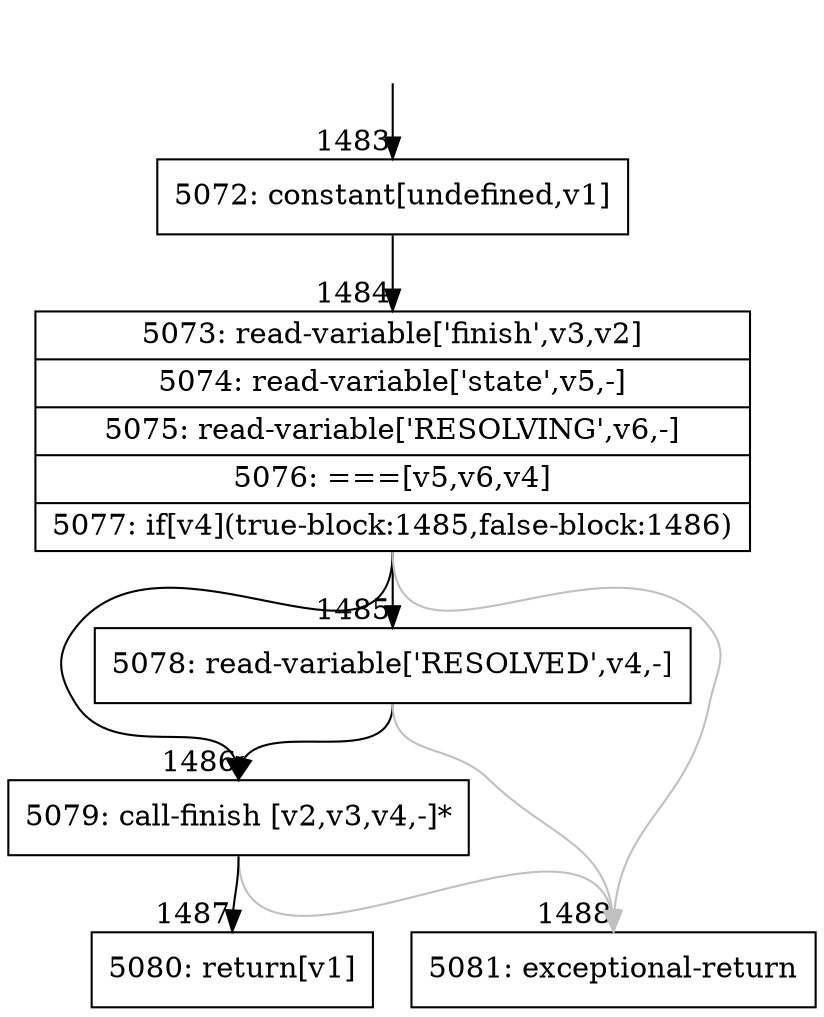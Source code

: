 digraph {
rankdir="TD"
BB_entry70[shape=none,label=""];
BB_entry70 -> BB1483 [tailport=s, headport=n, headlabel="    1483"]
BB1483 [shape=record label="{5072: constant[undefined,v1]}" ] 
BB1483 -> BB1484 [tailport=s, headport=n, headlabel="      1484"]
BB1484 [shape=record label="{5073: read-variable['finish',v3,v2]|5074: read-variable['state',v5,-]|5075: read-variable['RESOLVING',v6,-]|5076: ===[v5,v6,v4]|5077: if[v4](true-block:1485,false-block:1486)}" ] 
BB1484 -> BB1486 [tailport=s, headport=n, headlabel="      1486"]
BB1484 -> BB1485 [tailport=s, headport=n, headlabel="      1485"]
BB1484 -> BB1488 [tailport=s, headport=n, color=gray, headlabel="      1488"]
BB1485 [shape=record label="{5078: read-variable['RESOLVED',v4,-]}" ] 
BB1485 -> BB1486 [tailport=s, headport=n]
BB1485 -> BB1488 [tailport=s, headport=n, color=gray]
BB1486 [shape=record label="{5079: call-finish [v2,v3,v4,-]*}" ] 
BB1486 -> BB1487 [tailport=s, headport=n, headlabel="      1487"]
BB1486 -> BB1488 [tailport=s, headport=n, color=gray]
BB1487 [shape=record label="{5080: return[v1]}" ] 
BB1488 [shape=record label="{5081: exceptional-return}" ] 
//#$~ 982
}
